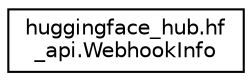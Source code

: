 digraph "Graphical Class Hierarchy"
{
 // LATEX_PDF_SIZE
  edge [fontname="Helvetica",fontsize="10",labelfontname="Helvetica",labelfontsize="10"];
  node [fontname="Helvetica",fontsize="10",shape=record];
  rankdir="LR";
  Node0 [label="huggingface_hub.hf\l_api.WebhookInfo",height=0.2,width=0.4,color="black", fillcolor="white", style="filled",URL="$classhuggingface__hub_1_1hf__api_1_1WebhookInfo.html",tooltip=" "];
}
